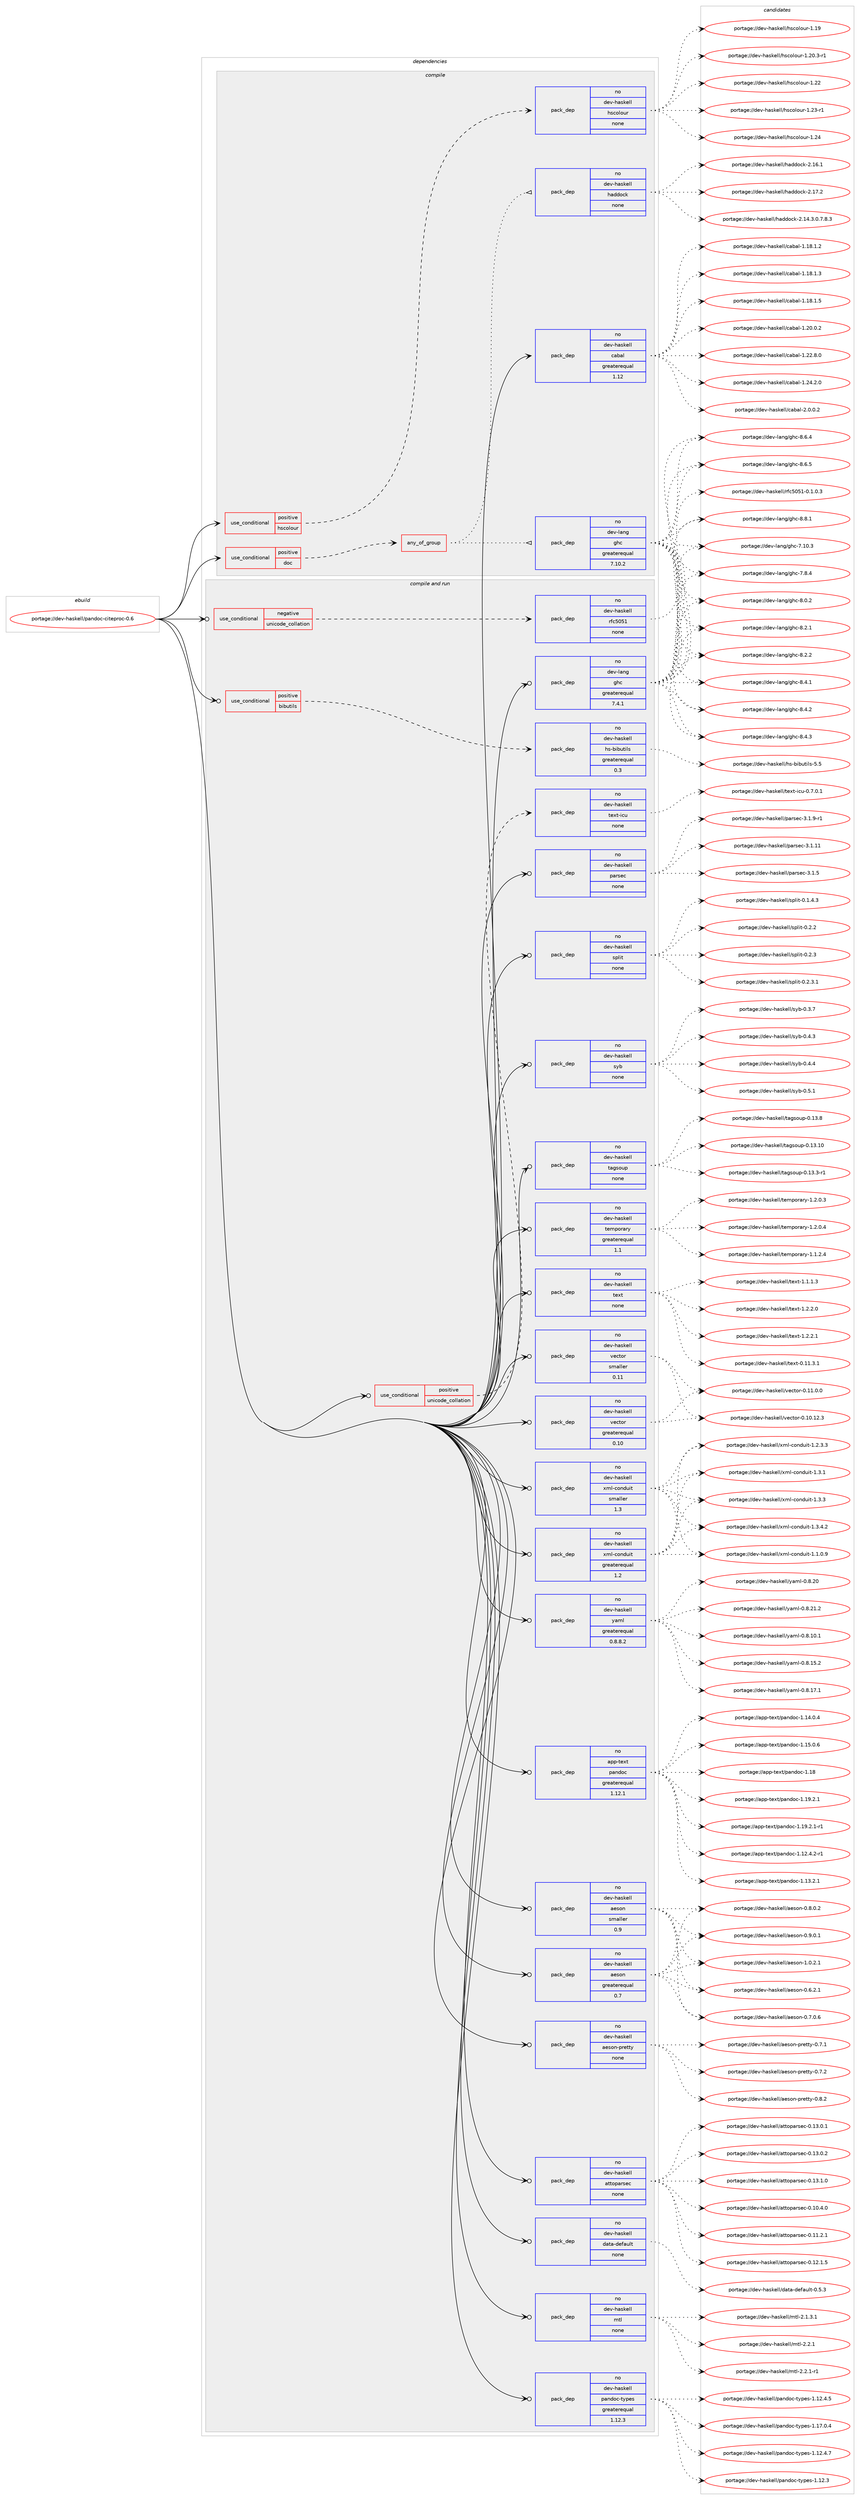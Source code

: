 digraph prolog {

# *************
# Graph options
# *************

newrank=true;
concentrate=true;
compound=true;
graph [rankdir=LR,fontname=Helvetica,fontsize=10,ranksep=1.5];#, ranksep=2.5, nodesep=0.2];
edge  [arrowhead=vee];
node  [fontname=Helvetica,fontsize=10];

# **********
# The ebuild
# **********

subgraph cluster_leftcol {
color=gray;
rank=same;
label=<<i>ebuild</i>>;
id [label="portage://dev-haskell/pandoc-citeproc-0.6", color=red, width=4, href="../dev-haskell/pandoc-citeproc-0.6.svg"];
}

# ****************
# The dependencies
# ****************

subgraph cluster_midcol {
color=gray;
label=<<i>dependencies</i>>;
subgraph cluster_compile {
fillcolor="#eeeeee";
style=filled;
label=<<i>compile</i>>;
subgraph cond16498 {
dependency76198 [label=<<TABLE BORDER="0" CELLBORDER="1" CELLSPACING="0" CELLPADDING="4"><TR><TD ROWSPAN="3" CELLPADDING="10">use_conditional</TD></TR><TR><TD>positive</TD></TR><TR><TD>doc</TD></TR></TABLE>>, shape=none, color=red];
subgraph any2129 {
dependency76199 [label=<<TABLE BORDER="0" CELLBORDER="1" CELLSPACING="0" CELLPADDING="4"><TR><TD CELLPADDING="10">any_of_group</TD></TR></TABLE>>, shape=none, color=red];subgraph pack57514 {
dependency76200 [label=<<TABLE BORDER="0" CELLBORDER="1" CELLSPACING="0" CELLPADDING="4" WIDTH="220"><TR><TD ROWSPAN="6" CELLPADDING="30">pack_dep</TD></TR><TR><TD WIDTH="110">no</TD></TR><TR><TD>dev-haskell</TD></TR><TR><TD>haddock</TD></TR><TR><TD>none</TD></TR><TR><TD></TD></TR></TABLE>>, shape=none, color=blue];
}
dependency76199:e -> dependency76200:w [weight=20,style="dotted",arrowhead="oinv"];
subgraph pack57515 {
dependency76201 [label=<<TABLE BORDER="0" CELLBORDER="1" CELLSPACING="0" CELLPADDING="4" WIDTH="220"><TR><TD ROWSPAN="6" CELLPADDING="30">pack_dep</TD></TR><TR><TD WIDTH="110">no</TD></TR><TR><TD>dev-lang</TD></TR><TR><TD>ghc</TD></TR><TR><TD>greaterequal</TD></TR><TR><TD>7.10.2</TD></TR></TABLE>>, shape=none, color=blue];
}
dependency76199:e -> dependency76201:w [weight=20,style="dotted",arrowhead="oinv"];
}
dependency76198:e -> dependency76199:w [weight=20,style="dashed",arrowhead="vee"];
}
id:e -> dependency76198:w [weight=20,style="solid",arrowhead="vee"];
subgraph cond16499 {
dependency76202 [label=<<TABLE BORDER="0" CELLBORDER="1" CELLSPACING="0" CELLPADDING="4"><TR><TD ROWSPAN="3" CELLPADDING="10">use_conditional</TD></TR><TR><TD>positive</TD></TR><TR><TD>hscolour</TD></TR></TABLE>>, shape=none, color=red];
subgraph pack57516 {
dependency76203 [label=<<TABLE BORDER="0" CELLBORDER="1" CELLSPACING="0" CELLPADDING="4" WIDTH="220"><TR><TD ROWSPAN="6" CELLPADDING="30">pack_dep</TD></TR><TR><TD WIDTH="110">no</TD></TR><TR><TD>dev-haskell</TD></TR><TR><TD>hscolour</TD></TR><TR><TD>none</TD></TR><TR><TD></TD></TR></TABLE>>, shape=none, color=blue];
}
dependency76202:e -> dependency76203:w [weight=20,style="dashed",arrowhead="vee"];
}
id:e -> dependency76202:w [weight=20,style="solid",arrowhead="vee"];
subgraph pack57517 {
dependency76204 [label=<<TABLE BORDER="0" CELLBORDER="1" CELLSPACING="0" CELLPADDING="4" WIDTH="220"><TR><TD ROWSPAN="6" CELLPADDING="30">pack_dep</TD></TR><TR><TD WIDTH="110">no</TD></TR><TR><TD>dev-haskell</TD></TR><TR><TD>cabal</TD></TR><TR><TD>greaterequal</TD></TR><TR><TD>1.12</TD></TR></TABLE>>, shape=none, color=blue];
}
id:e -> dependency76204:w [weight=20,style="solid",arrowhead="vee"];
}
subgraph cluster_compileandrun {
fillcolor="#eeeeee";
style=filled;
label=<<i>compile and run</i>>;
subgraph cond16500 {
dependency76205 [label=<<TABLE BORDER="0" CELLBORDER="1" CELLSPACING="0" CELLPADDING="4"><TR><TD ROWSPAN="3" CELLPADDING="10">use_conditional</TD></TR><TR><TD>negative</TD></TR><TR><TD>unicode_collation</TD></TR></TABLE>>, shape=none, color=red];
subgraph pack57518 {
dependency76206 [label=<<TABLE BORDER="0" CELLBORDER="1" CELLSPACING="0" CELLPADDING="4" WIDTH="220"><TR><TD ROWSPAN="6" CELLPADDING="30">pack_dep</TD></TR><TR><TD WIDTH="110">no</TD></TR><TR><TD>dev-haskell</TD></TR><TR><TD>rfc5051</TD></TR><TR><TD>none</TD></TR><TR><TD></TD></TR></TABLE>>, shape=none, color=blue];
}
dependency76205:e -> dependency76206:w [weight=20,style="dashed",arrowhead="vee"];
}
id:e -> dependency76205:w [weight=20,style="solid",arrowhead="odotvee"];
subgraph cond16501 {
dependency76207 [label=<<TABLE BORDER="0" CELLBORDER="1" CELLSPACING="0" CELLPADDING="4"><TR><TD ROWSPAN="3" CELLPADDING="10">use_conditional</TD></TR><TR><TD>positive</TD></TR><TR><TD>bibutils</TD></TR></TABLE>>, shape=none, color=red];
subgraph pack57519 {
dependency76208 [label=<<TABLE BORDER="0" CELLBORDER="1" CELLSPACING="0" CELLPADDING="4" WIDTH="220"><TR><TD ROWSPAN="6" CELLPADDING="30">pack_dep</TD></TR><TR><TD WIDTH="110">no</TD></TR><TR><TD>dev-haskell</TD></TR><TR><TD>hs-bibutils</TD></TR><TR><TD>greaterequal</TD></TR><TR><TD>0.3</TD></TR></TABLE>>, shape=none, color=blue];
}
dependency76207:e -> dependency76208:w [weight=20,style="dashed",arrowhead="vee"];
}
id:e -> dependency76207:w [weight=20,style="solid",arrowhead="odotvee"];
subgraph cond16502 {
dependency76209 [label=<<TABLE BORDER="0" CELLBORDER="1" CELLSPACING="0" CELLPADDING="4"><TR><TD ROWSPAN="3" CELLPADDING="10">use_conditional</TD></TR><TR><TD>positive</TD></TR><TR><TD>unicode_collation</TD></TR></TABLE>>, shape=none, color=red];
subgraph pack57520 {
dependency76210 [label=<<TABLE BORDER="0" CELLBORDER="1" CELLSPACING="0" CELLPADDING="4" WIDTH="220"><TR><TD ROWSPAN="6" CELLPADDING="30">pack_dep</TD></TR><TR><TD WIDTH="110">no</TD></TR><TR><TD>dev-haskell</TD></TR><TR><TD>text-icu</TD></TR><TR><TD>none</TD></TR><TR><TD></TD></TR></TABLE>>, shape=none, color=blue];
}
dependency76209:e -> dependency76210:w [weight=20,style="dashed",arrowhead="vee"];
}
id:e -> dependency76209:w [weight=20,style="solid",arrowhead="odotvee"];
subgraph pack57521 {
dependency76211 [label=<<TABLE BORDER="0" CELLBORDER="1" CELLSPACING="0" CELLPADDING="4" WIDTH="220"><TR><TD ROWSPAN="6" CELLPADDING="30">pack_dep</TD></TR><TR><TD WIDTH="110">no</TD></TR><TR><TD>app-text</TD></TR><TR><TD>pandoc</TD></TR><TR><TD>greaterequal</TD></TR><TR><TD>1.12.1</TD></TR></TABLE>>, shape=none, color=blue];
}
id:e -> dependency76211:w [weight=20,style="solid",arrowhead="odotvee"];
subgraph pack57522 {
dependency76212 [label=<<TABLE BORDER="0" CELLBORDER="1" CELLSPACING="0" CELLPADDING="4" WIDTH="220"><TR><TD ROWSPAN="6" CELLPADDING="30">pack_dep</TD></TR><TR><TD WIDTH="110">no</TD></TR><TR><TD>dev-haskell</TD></TR><TR><TD>aeson</TD></TR><TR><TD>greaterequal</TD></TR><TR><TD>0.7</TD></TR></TABLE>>, shape=none, color=blue];
}
id:e -> dependency76212:w [weight=20,style="solid",arrowhead="odotvee"];
subgraph pack57523 {
dependency76213 [label=<<TABLE BORDER="0" CELLBORDER="1" CELLSPACING="0" CELLPADDING="4" WIDTH="220"><TR><TD ROWSPAN="6" CELLPADDING="30">pack_dep</TD></TR><TR><TD WIDTH="110">no</TD></TR><TR><TD>dev-haskell</TD></TR><TR><TD>aeson</TD></TR><TR><TD>smaller</TD></TR><TR><TD>0.9</TD></TR></TABLE>>, shape=none, color=blue];
}
id:e -> dependency76213:w [weight=20,style="solid",arrowhead="odotvee"];
subgraph pack57524 {
dependency76214 [label=<<TABLE BORDER="0" CELLBORDER="1" CELLSPACING="0" CELLPADDING="4" WIDTH="220"><TR><TD ROWSPAN="6" CELLPADDING="30">pack_dep</TD></TR><TR><TD WIDTH="110">no</TD></TR><TR><TD>dev-haskell</TD></TR><TR><TD>aeson-pretty</TD></TR><TR><TD>none</TD></TR><TR><TD></TD></TR></TABLE>>, shape=none, color=blue];
}
id:e -> dependency76214:w [weight=20,style="solid",arrowhead="odotvee"];
subgraph pack57525 {
dependency76215 [label=<<TABLE BORDER="0" CELLBORDER="1" CELLSPACING="0" CELLPADDING="4" WIDTH="220"><TR><TD ROWSPAN="6" CELLPADDING="30">pack_dep</TD></TR><TR><TD WIDTH="110">no</TD></TR><TR><TD>dev-haskell</TD></TR><TR><TD>attoparsec</TD></TR><TR><TD>none</TD></TR><TR><TD></TD></TR></TABLE>>, shape=none, color=blue];
}
id:e -> dependency76215:w [weight=20,style="solid",arrowhead="odotvee"];
subgraph pack57526 {
dependency76216 [label=<<TABLE BORDER="0" CELLBORDER="1" CELLSPACING="0" CELLPADDING="4" WIDTH="220"><TR><TD ROWSPAN="6" CELLPADDING="30">pack_dep</TD></TR><TR><TD WIDTH="110">no</TD></TR><TR><TD>dev-haskell</TD></TR><TR><TD>data-default</TD></TR><TR><TD>none</TD></TR><TR><TD></TD></TR></TABLE>>, shape=none, color=blue];
}
id:e -> dependency76216:w [weight=20,style="solid",arrowhead="odotvee"];
subgraph pack57527 {
dependency76217 [label=<<TABLE BORDER="0" CELLBORDER="1" CELLSPACING="0" CELLPADDING="4" WIDTH="220"><TR><TD ROWSPAN="6" CELLPADDING="30">pack_dep</TD></TR><TR><TD WIDTH="110">no</TD></TR><TR><TD>dev-haskell</TD></TR><TR><TD>mtl</TD></TR><TR><TD>none</TD></TR><TR><TD></TD></TR></TABLE>>, shape=none, color=blue];
}
id:e -> dependency76217:w [weight=20,style="solid",arrowhead="odotvee"];
subgraph pack57528 {
dependency76218 [label=<<TABLE BORDER="0" CELLBORDER="1" CELLSPACING="0" CELLPADDING="4" WIDTH="220"><TR><TD ROWSPAN="6" CELLPADDING="30">pack_dep</TD></TR><TR><TD WIDTH="110">no</TD></TR><TR><TD>dev-haskell</TD></TR><TR><TD>pandoc-types</TD></TR><TR><TD>greaterequal</TD></TR><TR><TD>1.12.3</TD></TR></TABLE>>, shape=none, color=blue];
}
id:e -> dependency76218:w [weight=20,style="solid",arrowhead="odotvee"];
subgraph pack57529 {
dependency76219 [label=<<TABLE BORDER="0" CELLBORDER="1" CELLSPACING="0" CELLPADDING="4" WIDTH="220"><TR><TD ROWSPAN="6" CELLPADDING="30">pack_dep</TD></TR><TR><TD WIDTH="110">no</TD></TR><TR><TD>dev-haskell</TD></TR><TR><TD>parsec</TD></TR><TR><TD>none</TD></TR><TR><TD></TD></TR></TABLE>>, shape=none, color=blue];
}
id:e -> dependency76219:w [weight=20,style="solid",arrowhead="odotvee"];
subgraph pack57530 {
dependency76220 [label=<<TABLE BORDER="0" CELLBORDER="1" CELLSPACING="0" CELLPADDING="4" WIDTH="220"><TR><TD ROWSPAN="6" CELLPADDING="30">pack_dep</TD></TR><TR><TD WIDTH="110">no</TD></TR><TR><TD>dev-haskell</TD></TR><TR><TD>split</TD></TR><TR><TD>none</TD></TR><TR><TD></TD></TR></TABLE>>, shape=none, color=blue];
}
id:e -> dependency76220:w [weight=20,style="solid",arrowhead="odotvee"];
subgraph pack57531 {
dependency76221 [label=<<TABLE BORDER="0" CELLBORDER="1" CELLSPACING="0" CELLPADDING="4" WIDTH="220"><TR><TD ROWSPAN="6" CELLPADDING="30">pack_dep</TD></TR><TR><TD WIDTH="110">no</TD></TR><TR><TD>dev-haskell</TD></TR><TR><TD>syb</TD></TR><TR><TD>none</TD></TR><TR><TD></TD></TR></TABLE>>, shape=none, color=blue];
}
id:e -> dependency76221:w [weight=20,style="solid",arrowhead="odotvee"];
subgraph pack57532 {
dependency76222 [label=<<TABLE BORDER="0" CELLBORDER="1" CELLSPACING="0" CELLPADDING="4" WIDTH="220"><TR><TD ROWSPAN="6" CELLPADDING="30">pack_dep</TD></TR><TR><TD WIDTH="110">no</TD></TR><TR><TD>dev-haskell</TD></TR><TR><TD>tagsoup</TD></TR><TR><TD>none</TD></TR><TR><TD></TD></TR></TABLE>>, shape=none, color=blue];
}
id:e -> dependency76222:w [weight=20,style="solid",arrowhead="odotvee"];
subgraph pack57533 {
dependency76223 [label=<<TABLE BORDER="0" CELLBORDER="1" CELLSPACING="0" CELLPADDING="4" WIDTH="220"><TR><TD ROWSPAN="6" CELLPADDING="30">pack_dep</TD></TR><TR><TD WIDTH="110">no</TD></TR><TR><TD>dev-haskell</TD></TR><TR><TD>temporary</TD></TR><TR><TD>greaterequal</TD></TR><TR><TD>1.1</TD></TR></TABLE>>, shape=none, color=blue];
}
id:e -> dependency76223:w [weight=20,style="solid",arrowhead="odotvee"];
subgraph pack57534 {
dependency76224 [label=<<TABLE BORDER="0" CELLBORDER="1" CELLSPACING="0" CELLPADDING="4" WIDTH="220"><TR><TD ROWSPAN="6" CELLPADDING="30">pack_dep</TD></TR><TR><TD WIDTH="110">no</TD></TR><TR><TD>dev-haskell</TD></TR><TR><TD>text</TD></TR><TR><TD>none</TD></TR><TR><TD></TD></TR></TABLE>>, shape=none, color=blue];
}
id:e -> dependency76224:w [weight=20,style="solid",arrowhead="odotvee"];
subgraph pack57535 {
dependency76225 [label=<<TABLE BORDER="0" CELLBORDER="1" CELLSPACING="0" CELLPADDING="4" WIDTH="220"><TR><TD ROWSPAN="6" CELLPADDING="30">pack_dep</TD></TR><TR><TD WIDTH="110">no</TD></TR><TR><TD>dev-haskell</TD></TR><TR><TD>vector</TD></TR><TR><TD>greaterequal</TD></TR><TR><TD>0.10</TD></TR></TABLE>>, shape=none, color=blue];
}
id:e -> dependency76225:w [weight=20,style="solid",arrowhead="odotvee"];
subgraph pack57536 {
dependency76226 [label=<<TABLE BORDER="0" CELLBORDER="1" CELLSPACING="0" CELLPADDING="4" WIDTH="220"><TR><TD ROWSPAN="6" CELLPADDING="30">pack_dep</TD></TR><TR><TD WIDTH="110">no</TD></TR><TR><TD>dev-haskell</TD></TR><TR><TD>vector</TD></TR><TR><TD>smaller</TD></TR><TR><TD>0.11</TD></TR></TABLE>>, shape=none, color=blue];
}
id:e -> dependency76226:w [weight=20,style="solid",arrowhead="odotvee"];
subgraph pack57537 {
dependency76227 [label=<<TABLE BORDER="0" CELLBORDER="1" CELLSPACING="0" CELLPADDING="4" WIDTH="220"><TR><TD ROWSPAN="6" CELLPADDING="30">pack_dep</TD></TR><TR><TD WIDTH="110">no</TD></TR><TR><TD>dev-haskell</TD></TR><TR><TD>xml-conduit</TD></TR><TR><TD>greaterequal</TD></TR><TR><TD>1.2</TD></TR></TABLE>>, shape=none, color=blue];
}
id:e -> dependency76227:w [weight=20,style="solid",arrowhead="odotvee"];
subgraph pack57538 {
dependency76228 [label=<<TABLE BORDER="0" CELLBORDER="1" CELLSPACING="0" CELLPADDING="4" WIDTH="220"><TR><TD ROWSPAN="6" CELLPADDING="30">pack_dep</TD></TR><TR><TD WIDTH="110">no</TD></TR><TR><TD>dev-haskell</TD></TR><TR><TD>xml-conduit</TD></TR><TR><TD>smaller</TD></TR><TR><TD>1.3</TD></TR></TABLE>>, shape=none, color=blue];
}
id:e -> dependency76228:w [weight=20,style="solid",arrowhead="odotvee"];
subgraph pack57539 {
dependency76229 [label=<<TABLE BORDER="0" CELLBORDER="1" CELLSPACING="0" CELLPADDING="4" WIDTH="220"><TR><TD ROWSPAN="6" CELLPADDING="30">pack_dep</TD></TR><TR><TD WIDTH="110">no</TD></TR><TR><TD>dev-haskell</TD></TR><TR><TD>yaml</TD></TR><TR><TD>greaterequal</TD></TR><TR><TD>0.8.8.2</TD></TR></TABLE>>, shape=none, color=blue];
}
id:e -> dependency76229:w [weight=20,style="solid",arrowhead="odotvee"];
subgraph pack57540 {
dependency76230 [label=<<TABLE BORDER="0" CELLBORDER="1" CELLSPACING="0" CELLPADDING="4" WIDTH="220"><TR><TD ROWSPAN="6" CELLPADDING="30">pack_dep</TD></TR><TR><TD WIDTH="110">no</TD></TR><TR><TD>dev-lang</TD></TR><TR><TD>ghc</TD></TR><TR><TD>greaterequal</TD></TR><TR><TD>7.4.1</TD></TR></TABLE>>, shape=none, color=blue];
}
id:e -> dependency76230:w [weight=20,style="solid",arrowhead="odotvee"];
}
subgraph cluster_run {
fillcolor="#eeeeee";
style=filled;
label=<<i>run</i>>;
}
}

# **************
# The candidates
# **************

subgraph cluster_choices {
rank=same;
color=gray;
label=<<i>candidates</i>>;

subgraph choice57514 {
color=black;
nodesep=1;
choiceportage1001011184510497115107101108108471049710010011199107455046495246514648465546564651 [label="portage://dev-haskell/haddock-2.14.3.0.7.8.3", color=red, width=4,href="../dev-haskell/haddock-2.14.3.0.7.8.3.svg"];
choiceportage100101118451049711510710110810847104971001001119910745504649544649 [label="portage://dev-haskell/haddock-2.16.1", color=red, width=4,href="../dev-haskell/haddock-2.16.1.svg"];
choiceportage100101118451049711510710110810847104971001001119910745504649554650 [label="portage://dev-haskell/haddock-2.17.2", color=red, width=4,href="../dev-haskell/haddock-2.17.2.svg"];
dependency76200:e -> choiceportage1001011184510497115107101108108471049710010011199107455046495246514648465546564651:w [style=dotted,weight="100"];
dependency76200:e -> choiceportage100101118451049711510710110810847104971001001119910745504649544649:w [style=dotted,weight="100"];
dependency76200:e -> choiceportage100101118451049711510710110810847104971001001119910745504649554650:w [style=dotted,weight="100"];
}
subgraph choice57515 {
color=black;
nodesep=1;
choiceportage1001011184510897110103471031049945554649484651 [label="portage://dev-lang/ghc-7.10.3", color=red, width=4,href="../dev-lang/ghc-7.10.3.svg"];
choiceportage10010111845108971101034710310499455546564652 [label="portage://dev-lang/ghc-7.8.4", color=red, width=4,href="../dev-lang/ghc-7.8.4.svg"];
choiceportage10010111845108971101034710310499455646484650 [label="portage://dev-lang/ghc-8.0.2", color=red, width=4,href="../dev-lang/ghc-8.0.2.svg"];
choiceportage10010111845108971101034710310499455646504649 [label="portage://dev-lang/ghc-8.2.1", color=red, width=4,href="../dev-lang/ghc-8.2.1.svg"];
choiceportage10010111845108971101034710310499455646504650 [label="portage://dev-lang/ghc-8.2.2", color=red, width=4,href="../dev-lang/ghc-8.2.2.svg"];
choiceportage10010111845108971101034710310499455646524649 [label="portage://dev-lang/ghc-8.4.1", color=red, width=4,href="../dev-lang/ghc-8.4.1.svg"];
choiceportage10010111845108971101034710310499455646524650 [label="portage://dev-lang/ghc-8.4.2", color=red, width=4,href="../dev-lang/ghc-8.4.2.svg"];
choiceportage10010111845108971101034710310499455646524651 [label="portage://dev-lang/ghc-8.4.3", color=red, width=4,href="../dev-lang/ghc-8.4.3.svg"];
choiceportage10010111845108971101034710310499455646544652 [label="portage://dev-lang/ghc-8.6.4", color=red, width=4,href="../dev-lang/ghc-8.6.4.svg"];
choiceportage10010111845108971101034710310499455646544653 [label="portage://dev-lang/ghc-8.6.5", color=red, width=4,href="../dev-lang/ghc-8.6.5.svg"];
choiceportage10010111845108971101034710310499455646564649 [label="portage://dev-lang/ghc-8.8.1", color=red, width=4,href="../dev-lang/ghc-8.8.1.svg"];
dependency76201:e -> choiceportage1001011184510897110103471031049945554649484651:w [style=dotted,weight="100"];
dependency76201:e -> choiceportage10010111845108971101034710310499455546564652:w [style=dotted,weight="100"];
dependency76201:e -> choiceportage10010111845108971101034710310499455646484650:w [style=dotted,weight="100"];
dependency76201:e -> choiceportage10010111845108971101034710310499455646504649:w [style=dotted,weight="100"];
dependency76201:e -> choiceportage10010111845108971101034710310499455646504650:w [style=dotted,weight="100"];
dependency76201:e -> choiceportage10010111845108971101034710310499455646524649:w [style=dotted,weight="100"];
dependency76201:e -> choiceportage10010111845108971101034710310499455646524650:w [style=dotted,weight="100"];
dependency76201:e -> choiceportage10010111845108971101034710310499455646524651:w [style=dotted,weight="100"];
dependency76201:e -> choiceportage10010111845108971101034710310499455646544652:w [style=dotted,weight="100"];
dependency76201:e -> choiceportage10010111845108971101034710310499455646544653:w [style=dotted,weight="100"];
dependency76201:e -> choiceportage10010111845108971101034710310499455646564649:w [style=dotted,weight="100"];
}
subgraph choice57516 {
color=black;
nodesep=1;
choiceportage100101118451049711510710110810847104115991111081111171144549464957 [label="portage://dev-haskell/hscolour-1.19", color=red, width=4,href="../dev-haskell/hscolour-1.19.svg"];
choiceportage10010111845104971151071011081084710411599111108111117114454946504846514511449 [label="portage://dev-haskell/hscolour-1.20.3-r1", color=red, width=4,href="../dev-haskell/hscolour-1.20.3-r1.svg"];
choiceportage100101118451049711510710110810847104115991111081111171144549465050 [label="portage://dev-haskell/hscolour-1.22", color=red, width=4,href="../dev-haskell/hscolour-1.22.svg"];
choiceportage1001011184510497115107101108108471041159911110811111711445494650514511449 [label="portage://dev-haskell/hscolour-1.23-r1", color=red, width=4,href="../dev-haskell/hscolour-1.23-r1.svg"];
choiceportage100101118451049711510710110810847104115991111081111171144549465052 [label="portage://dev-haskell/hscolour-1.24", color=red, width=4,href="../dev-haskell/hscolour-1.24.svg"];
dependency76203:e -> choiceportage100101118451049711510710110810847104115991111081111171144549464957:w [style=dotted,weight="100"];
dependency76203:e -> choiceportage10010111845104971151071011081084710411599111108111117114454946504846514511449:w [style=dotted,weight="100"];
dependency76203:e -> choiceportage100101118451049711510710110810847104115991111081111171144549465050:w [style=dotted,weight="100"];
dependency76203:e -> choiceportage1001011184510497115107101108108471041159911110811111711445494650514511449:w [style=dotted,weight="100"];
dependency76203:e -> choiceportage100101118451049711510710110810847104115991111081111171144549465052:w [style=dotted,weight="100"];
}
subgraph choice57517 {
color=black;
nodesep=1;
choiceportage10010111845104971151071011081084799979897108454946495646494650 [label="portage://dev-haskell/cabal-1.18.1.2", color=red, width=4,href="../dev-haskell/cabal-1.18.1.2.svg"];
choiceportage10010111845104971151071011081084799979897108454946495646494651 [label="portage://dev-haskell/cabal-1.18.1.3", color=red, width=4,href="../dev-haskell/cabal-1.18.1.3.svg"];
choiceportage10010111845104971151071011081084799979897108454946495646494653 [label="portage://dev-haskell/cabal-1.18.1.5", color=red, width=4,href="../dev-haskell/cabal-1.18.1.5.svg"];
choiceportage10010111845104971151071011081084799979897108454946504846484650 [label="portage://dev-haskell/cabal-1.20.0.2", color=red, width=4,href="../dev-haskell/cabal-1.20.0.2.svg"];
choiceportage10010111845104971151071011081084799979897108454946505046564648 [label="portage://dev-haskell/cabal-1.22.8.0", color=red, width=4,href="../dev-haskell/cabal-1.22.8.0.svg"];
choiceportage10010111845104971151071011081084799979897108454946505246504648 [label="portage://dev-haskell/cabal-1.24.2.0", color=red, width=4,href="../dev-haskell/cabal-1.24.2.0.svg"];
choiceportage100101118451049711510710110810847999798971084550464846484650 [label="portage://dev-haskell/cabal-2.0.0.2", color=red, width=4,href="../dev-haskell/cabal-2.0.0.2.svg"];
dependency76204:e -> choiceportage10010111845104971151071011081084799979897108454946495646494650:w [style=dotted,weight="100"];
dependency76204:e -> choiceportage10010111845104971151071011081084799979897108454946495646494651:w [style=dotted,weight="100"];
dependency76204:e -> choiceportage10010111845104971151071011081084799979897108454946495646494653:w [style=dotted,weight="100"];
dependency76204:e -> choiceportage10010111845104971151071011081084799979897108454946504846484650:w [style=dotted,weight="100"];
dependency76204:e -> choiceportage10010111845104971151071011081084799979897108454946505046564648:w [style=dotted,weight="100"];
dependency76204:e -> choiceportage10010111845104971151071011081084799979897108454946505246504648:w [style=dotted,weight="100"];
dependency76204:e -> choiceportage100101118451049711510710110810847999798971084550464846484650:w [style=dotted,weight="100"];
}
subgraph choice57518 {
color=black;
nodesep=1;
choiceportage10010111845104971151071011081084711410299534853494548464946484651 [label="portage://dev-haskell/rfc5051-0.1.0.3", color=red, width=4,href="../dev-haskell/rfc5051-0.1.0.3.svg"];
dependency76206:e -> choiceportage10010111845104971151071011081084711410299534853494548464946484651:w [style=dotted,weight="100"];
}
subgraph choice57519 {
color=black;
nodesep=1;
choiceportage10010111845104971151071011081084710411545981059811711610510811545534653 [label="portage://dev-haskell/hs-bibutils-5.5", color=red, width=4,href="../dev-haskell/hs-bibutils-5.5.svg"];
dependency76208:e -> choiceportage10010111845104971151071011081084710411545981059811711610510811545534653:w [style=dotted,weight="100"];
}
subgraph choice57520 {
color=black;
nodesep=1;
choiceportage10010111845104971151071011081084711610112011645105991174548465546484649 [label="portage://dev-haskell/text-icu-0.7.0.1", color=red, width=4,href="../dev-haskell/text-icu-0.7.0.1.svg"];
dependency76210:e -> choiceportage10010111845104971151071011081084711610112011645105991174548465546484649:w [style=dotted,weight="100"];
}
subgraph choice57521 {
color=black;
nodesep=1;
choiceportage97112112451161011201164711297110100111994549464950465246504511449 [label="portage://app-text/pandoc-1.12.4.2-r1", color=red, width=4,href="../app-text/pandoc-1.12.4.2-r1.svg"];
choiceportage9711211245116101120116471129711010011199454946495146504649 [label="portage://app-text/pandoc-1.13.2.1", color=red, width=4,href="../app-text/pandoc-1.13.2.1.svg"];
choiceportage9711211245116101120116471129711010011199454946495246484652 [label="portage://app-text/pandoc-1.14.0.4", color=red, width=4,href="../app-text/pandoc-1.14.0.4.svg"];
choiceportage9711211245116101120116471129711010011199454946495346484654 [label="portage://app-text/pandoc-1.15.0.6", color=red, width=4,href="../app-text/pandoc-1.15.0.6.svg"];
choiceportage97112112451161011201164711297110100111994549464956 [label="portage://app-text/pandoc-1.18", color=red, width=4,href="../app-text/pandoc-1.18.svg"];
choiceportage9711211245116101120116471129711010011199454946495746504649 [label="portage://app-text/pandoc-1.19.2.1", color=red, width=4,href="../app-text/pandoc-1.19.2.1.svg"];
choiceportage97112112451161011201164711297110100111994549464957465046494511449 [label="portage://app-text/pandoc-1.19.2.1-r1", color=red, width=4,href="../app-text/pandoc-1.19.2.1-r1.svg"];
dependency76211:e -> choiceportage97112112451161011201164711297110100111994549464950465246504511449:w [style=dotted,weight="100"];
dependency76211:e -> choiceportage9711211245116101120116471129711010011199454946495146504649:w [style=dotted,weight="100"];
dependency76211:e -> choiceportage9711211245116101120116471129711010011199454946495246484652:w [style=dotted,weight="100"];
dependency76211:e -> choiceportage9711211245116101120116471129711010011199454946495346484654:w [style=dotted,weight="100"];
dependency76211:e -> choiceportage97112112451161011201164711297110100111994549464956:w [style=dotted,weight="100"];
dependency76211:e -> choiceportage9711211245116101120116471129711010011199454946495746504649:w [style=dotted,weight="100"];
dependency76211:e -> choiceportage97112112451161011201164711297110100111994549464957465046494511449:w [style=dotted,weight="100"];
}
subgraph choice57522 {
color=black;
nodesep=1;
choiceportage100101118451049711510710110810847971011151111104548465446504649 [label="portage://dev-haskell/aeson-0.6.2.1", color=red, width=4,href="../dev-haskell/aeson-0.6.2.1.svg"];
choiceportage100101118451049711510710110810847971011151111104548465546484654 [label="portage://dev-haskell/aeson-0.7.0.6", color=red, width=4,href="../dev-haskell/aeson-0.7.0.6.svg"];
choiceportage100101118451049711510710110810847971011151111104548465646484650 [label="portage://dev-haskell/aeson-0.8.0.2", color=red, width=4,href="../dev-haskell/aeson-0.8.0.2.svg"];
choiceportage100101118451049711510710110810847971011151111104548465746484649 [label="portage://dev-haskell/aeson-0.9.0.1", color=red, width=4,href="../dev-haskell/aeson-0.9.0.1.svg"];
choiceportage100101118451049711510710110810847971011151111104549464846504649 [label="portage://dev-haskell/aeson-1.0.2.1", color=red, width=4,href="../dev-haskell/aeson-1.0.2.1.svg"];
dependency76212:e -> choiceportage100101118451049711510710110810847971011151111104548465446504649:w [style=dotted,weight="100"];
dependency76212:e -> choiceportage100101118451049711510710110810847971011151111104548465546484654:w [style=dotted,weight="100"];
dependency76212:e -> choiceportage100101118451049711510710110810847971011151111104548465646484650:w [style=dotted,weight="100"];
dependency76212:e -> choiceportage100101118451049711510710110810847971011151111104548465746484649:w [style=dotted,weight="100"];
dependency76212:e -> choiceportage100101118451049711510710110810847971011151111104549464846504649:w [style=dotted,weight="100"];
}
subgraph choice57523 {
color=black;
nodesep=1;
choiceportage100101118451049711510710110810847971011151111104548465446504649 [label="portage://dev-haskell/aeson-0.6.2.1", color=red, width=4,href="../dev-haskell/aeson-0.6.2.1.svg"];
choiceportage100101118451049711510710110810847971011151111104548465546484654 [label="portage://dev-haskell/aeson-0.7.0.6", color=red, width=4,href="../dev-haskell/aeson-0.7.0.6.svg"];
choiceportage100101118451049711510710110810847971011151111104548465646484650 [label="portage://dev-haskell/aeson-0.8.0.2", color=red, width=4,href="../dev-haskell/aeson-0.8.0.2.svg"];
choiceportage100101118451049711510710110810847971011151111104548465746484649 [label="portage://dev-haskell/aeson-0.9.0.1", color=red, width=4,href="../dev-haskell/aeson-0.9.0.1.svg"];
choiceportage100101118451049711510710110810847971011151111104549464846504649 [label="portage://dev-haskell/aeson-1.0.2.1", color=red, width=4,href="../dev-haskell/aeson-1.0.2.1.svg"];
dependency76213:e -> choiceportage100101118451049711510710110810847971011151111104548465446504649:w [style=dotted,weight="100"];
dependency76213:e -> choiceportage100101118451049711510710110810847971011151111104548465546484654:w [style=dotted,weight="100"];
dependency76213:e -> choiceportage100101118451049711510710110810847971011151111104548465646484650:w [style=dotted,weight="100"];
dependency76213:e -> choiceportage100101118451049711510710110810847971011151111104548465746484649:w [style=dotted,weight="100"];
dependency76213:e -> choiceportage100101118451049711510710110810847971011151111104549464846504649:w [style=dotted,weight="100"];
}
subgraph choice57524 {
color=black;
nodesep=1;
choiceportage1001011184510497115107101108108479710111511111045112114101116116121454846554649 [label="portage://dev-haskell/aeson-pretty-0.7.1", color=red, width=4,href="../dev-haskell/aeson-pretty-0.7.1.svg"];
choiceportage1001011184510497115107101108108479710111511111045112114101116116121454846554650 [label="portage://dev-haskell/aeson-pretty-0.7.2", color=red, width=4,href="../dev-haskell/aeson-pretty-0.7.2.svg"];
choiceportage1001011184510497115107101108108479710111511111045112114101116116121454846564650 [label="portage://dev-haskell/aeson-pretty-0.8.2", color=red, width=4,href="../dev-haskell/aeson-pretty-0.8.2.svg"];
dependency76214:e -> choiceportage1001011184510497115107101108108479710111511111045112114101116116121454846554649:w [style=dotted,weight="100"];
dependency76214:e -> choiceportage1001011184510497115107101108108479710111511111045112114101116116121454846554650:w [style=dotted,weight="100"];
dependency76214:e -> choiceportage1001011184510497115107101108108479710111511111045112114101116116121454846564650:w [style=dotted,weight="100"];
}
subgraph choice57525 {
color=black;
nodesep=1;
choiceportage100101118451049711510710110810847971161161111129711411510199454846494846524648 [label="portage://dev-haskell/attoparsec-0.10.4.0", color=red, width=4,href="../dev-haskell/attoparsec-0.10.4.0.svg"];
choiceportage100101118451049711510710110810847971161161111129711411510199454846494946504649 [label="portage://dev-haskell/attoparsec-0.11.2.1", color=red, width=4,href="../dev-haskell/attoparsec-0.11.2.1.svg"];
choiceportage100101118451049711510710110810847971161161111129711411510199454846495046494653 [label="portage://dev-haskell/attoparsec-0.12.1.5", color=red, width=4,href="../dev-haskell/attoparsec-0.12.1.5.svg"];
choiceportage100101118451049711510710110810847971161161111129711411510199454846495146484649 [label="portage://dev-haskell/attoparsec-0.13.0.1", color=red, width=4,href="../dev-haskell/attoparsec-0.13.0.1.svg"];
choiceportage100101118451049711510710110810847971161161111129711411510199454846495146484650 [label="portage://dev-haskell/attoparsec-0.13.0.2", color=red, width=4,href="../dev-haskell/attoparsec-0.13.0.2.svg"];
choiceportage100101118451049711510710110810847971161161111129711411510199454846495146494648 [label="portage://dev-haskell/attoparsec-0.13.1.0", color=red, width=4,href="../dev-haskell/attoparsec-0.13.1.0.svg"];
dependency76215:e -> choiceportage100101118451049711510710110810847971161161111129711411510199454846494846524648:w [style=dotted,weight="100"];
dependency76215:e -> choiceportage100101118451049711510710110810847971161161111129711411510199454846494946504649:w [style=dotted,weight="100"];
dependency76215:e -> choiceportage100101118451049711510710110810847971161161111129711411510199454846495046494653:w [style=dotted,weight="100"];
dependency76215:e -> choiceportage100101118451049711510710110810847971161161111129711411510199454846495146484649:w [style=dotted,weight="100"];
dependency76215:e -> choiceportage100101118451049711510710110810847971161161111129711411510199454846495146484650:w [style=dotted,weight="100"];
dependency76215:e -> choiceportage100101118451049711510710110810847971161161111129711411510199454846495146494648:w [style=dotted,weight="100"];
}
subgraph choice57526 {
color=black;
nodesep=1;
choiceportage10010111845104971151071011081084710097116974510010110297117108116454846534651 [label="portage://dev-haskell/data-default-0.5.3", color=red, width=4,href="../dev-haskell/data-default-0.5.3.svg"];
dependency76216:e -> choiceportage10010111845104971151071011081084710097116974510010110297117108116454846534651:w [style=dotted,weight="100"];
}
subgraph choice57527 {
color=black;
nodesep=1;
choiceportage1001011184510497115107101108108471091161084550464946514649 [label="portage://dev-haskell/mtl-2.1.3.1", color=red, width=4,href="../dev-haskell/mtl-2.1.3.1.svg"];
choiceportage100101118451049711510710110810847109116108455046504649 [label="portage://dev-haskell/mtl-2.2.1", color=red, width=4,href="../dev-haskell/mtl-2.2.1.svg"];
choiceportage1001011184510497115107101108108471091161084550465046494511449 [label="portage://dev-haskell/mtl-2.2.1-r1", color=red, width=4,href="../dev-haskell/mtl-2.2.1-r1.svg"];
dependency76217:e -> choiceportage1001011184510497115107101108108471091161084550464946514649:w [style=dotted,weight="100"];
dependency76217:e -> choiceportage100101118451049711510710110810847109116108455046504649:w [style=dotted,weight="100"];
dependency76217:e -> choiceportage1001011184510497115107101108108471091161084550465046494511449:w [style=dotted,weight="100"];
}
subgraph choice57528 {
color=black;
nodesep=1;
choiceportage10010111845104971151071011081084711297110100111994511612111210111545494649504651 [label="portage://dev-haskell/pandoc-types-1.12.3", color=red, width=4,href="../dev-haskell/pandoc-types-1.12.3.svg"];
choiceportage100101118451049711510710110810847112971101001119945116121112101115454946495046524653 [label="portage://dev-haskell/pandoc-types-1.12.4.5", color=red, width=4,href="../dev-haskell/pandoc-types-1.12.4.5.svg"];
choiceportage100101118451049711510710110810847112971101001119945116121112101115454946495046524655 [label="portage://dev-haskell/pandoc-types-1.12.4.7", color=red, width=4,href="../dev-haskell/pandoc-types-1.12.4.7.svg"];
choiceportage100101118451049711510710110810847112971101001119945116121112101115454946495546484652 [label="portage://dev-haskell/pandoc-types-1.17.0.4", color=red, width=4,href="../dev-haskell/pandoc-types-1.17.0.4.svg"];
dependency76218:e -> choiceportage10010111845104971151071011081084711297110100111994511612111210111545494649504651:w [style=dotted,weight="100"];
dependency76218:e -> choiceportage100101118451049711510710110810847112971101001119945116121112101115454946495046524653:w [style=dotted,weight="100"];
dependency76218:e -> choiceportage100101118451049711510710110810847112971101001119945116121112101115454946495046524655:w [style=dotted,weight="100"];
dependency76218:e -> choiceportage100101118451049711510710110810847112971101001119945116121112101115454946495546484652:w [style=dotted,weight="100"];
}
subgraph choice57529 {
color=black;
nodesep=1;
choiceportage100101118451049711510710110810847112971141151019945514649464949 [label="portage://dev-haskell/parsec-3.1.11", color=red, width=4,href="../dev-haskell/parsec-3.1.11.svg"];
choiceportage1001011184510497115107101108108471129711411510199455146494653 [label="portage://dev-haskell/parsec-3.1.5", color=red, width=4,href="../dev-haskell/parsec-3.1.5.svg"];
choiceportage10010111845104971151071011081084711297114115101994551464946574511449 [label="portage://dev-haskell/parsec-3.1.9-r1", color=red, width=4,href="../dev-haskell/parsec-3.1.9-r1.svg"];
dependency76219:e -> choiceportage100101118451049711510710110810847112971141151019945514649464949:w [style=dotted,weight="100"];
dependency76219:e -> choiceportage1001011184510497115107101108108471129711411510199455146494653:w [style=dotted,weight="100"];
dependency76219:e -> choiceportage10010111845104971151071011081084711297114115101994551464946574511449:w [style=dotted,weight="100"];
}
subgraph choice57530 {
color=black;
nodesep=1;
choiceportage1001011184510497115107101108108471151121081051164548464946524651 [label="portage://dev-haskell/split-0.1.4.3", color=red, width=4,href="../dev-haskell/split-0.1.4.3.svg"];
choiceportage100101118451049711510710110810847115112108105116454846504650 [label="portage://dev-haskell/split-0.2.2", color=red, width=4,href="../dev-haskell/split-0.2.2.svg"];
choiceportage100101118451049711510710110810847115112108105116454846504651 [label="portage://dev-haskell/split-0.2.3", color=red, width=4,href="../dev-haskell/split-0.2.3.svg"];
choiceportage1001011184510497115107101108108471151121081051164548465046514649 [label="portage://dev-haskell/split-0.2.3.1", color=red, width=4,href="../dev-haskell/split-0.2.3.1.svg"];
dependency76220:e -> choiceportage1001011184510497115107101108108471151121081051164548464946524651:w [style=dotted,weight="100"];
dependency76220:e -> choiceportage100101118451049711510710110810847115112108105116454846504650:w [style=dotted,weight="100"];
dependency76220:e -> choiceportage100101118451049711510710110810847115112108105116454846504651:w [style=dotted,weight="100"];
dependency76220:e -> choiceportage1001011184510497115107101108108471151121081051164548465046514649:w [style=dotted,weight="100"];
}
subgraph choice57531 {
color=black;
nodesep=1;
choiceportage10010111845104971151071011081084711512198454846514655 [label="portage://dev-haskell/syb-0.3.7", color=red, width=4,href="../dev-haskell/syb-0.3.7.svg"];
choiceportage10010111845104971151071011081084711512198454846524651 [label="portage://dev-haskell/syb-0.4.3", color=red, width=4,href="../dev-haskell/syb-0.4.3.svg"];
choiceportage10010111845104971151071011081084711512198454846524652 [label="portage://dev-haskell/syb-0.4.4", color=red, width=4,href="../dev-haskell/syb-0.4.4.svg"];
choiceportage10010111845104971151071011081084711512198454846534649 [label="portage://dev-haskell/syb-0.5.1", color=red, width=4,href="../dev-haskell/syb-0.5.1.svg"];
dependency76221:e -> choiceportage10010111845104971151071011081084711512198454846514655:w [style=dotted,weight="100"];
dependency76221:e -> choiceportage10010111845104971151071011081084711512198454846524651:w [style=dotted,weight="100"];
dependency76221:e -> choiceportage10010111845104971151071011081084711512198454846524652:w [style=dotted,weight="100"];
dependency76221:e -> choiceportage10010111845104971151071011081084711512198454846534649:w [style=dotted,weight="100"];
}
subgraph choice57532 {
color=black;
nodesep=1;
choiceportage100101118451049711510710110810847116971031151111171124548464951464948 [label="portage://dev-haskell/tagsoup-0.13.10", color=red, width=4,href="../dev-haskell/tagsoup-0.13.10.svg"];
choiceportage10010111845104971151071011081084711697103115111117112454846495146514511449 [label="portage://dev-haskell/tagsoup-0.13.3-r1", color=red, width=4,href="../dev-haskell/tagsoup-0.13.3-r1.svg"];
choiceportage1001011184510497115107101108108471169710311511111711245484649514656 [label="portage://dev-haskell/tagsoup-0.13.8", color=red, width=4,href="../dev-haskell/tagsoup-0.13.8.svg"];
dependency76222:e -> choiceportage100101118451049711510710110810847116971031151111171124548464951464948:w [style=dotted,weight="100"];
dependency76222:e -> choiceportage10010111845104971151071011081084711697103115111117112454846495146514511449:w [style=dotted,weight="100"];
dependency76222:e -> choiceportage1001011184510497115107101108108471169710311511111711245484649514656:w [style=dotted,weight="100"];
}
subgraph choice57533 {
color=black;
nodesep=1;
choiceportage100101118451049711510710110810847116101109112111114971141214549464946504652 [label="portage://dev-haskell/temporary-1.1.2.4", color=red, width=4,href="../dev-haskell/temporary-1.1.2.4.svg"];
choiceportage100101118451049711510710110810847116101109112111114971141214549465046484651 [label="portage://dev-haskell/temporary-1.2.0.3", color=red, width=4,href="../dev-haskell/temporary-1.2.0.3.svg"];
choiceportage100101118451049711510710110810847116101109112111114971141214549465046484652 [label="portage://dev-haskell/temporary-1.2.0.4", color=red, width=4,href="../dev-haskell/temporary-1.2.0.4.svg"];
dependency76223:e -> choiceportage100101118451049711510710110810847116101109112111114971141214549464946504652:w [style=dotted,weight="100"];
dependency76223:e -> choiceportage100101118451049711510710110810847116101109112111114971141214549465046484651:w [style=dotted,weight="100"];
dependency76223:e -> choiceportage100101118451049711510710110810847116101109112111114971141214549465046484652:w [style=dotted,weight="100"];
}
subgraph choice57534 {
color=black;
nodesep=1;
choiceportage100101118451049711510710110810847116101120116454846494946514649 [label="portage://dev-haskell/text-0.11.3.1", color=red, width=4,href="../dev-haskell/text-0.11.3.1.svg"];
choiceportage1001011184510497115107101108108471161011201164549464946494651 [label="portage://dev-haskell/text-1.1.1.3", color=red, width=4,href="../dev-haskell/text-1.1.1.3.svg"];
choiceportage1001011184510497115107101108108471161011201164549465046504648 [label="portage://dev-haskell/text-1.2.2.0", color=red, width=4,href="../dev-haskell/text-1.2.2.0.svg"];
choiceportage1001011184510497115107101108108471161011201164549465046504649 [label="portage://dev-haskell/text-1.2.2.1", color=red, width=4,href="../dev-haskell/text-1.2.2.1.svg"];
dependency76224:e -> choiceportage100101118451049711510710110810847116101120116454846494946514649:w [style=dotted,weight="100"];
dependency76224:e -> choiceportage1001011184510497115107101108108471161011201164549464946494651:w [style=dotted,weight="100"];
dependency76224:e -> choiceportage1001011184510497115107101108108471161011201164549465046504648:w [style=dotted,weight="100"];
dependency76224:e -> choiceportage1001011184510497115107101108108471161011201164549465046504649:w [style=dotted,weight="100"];
}
subgraph choice57535 {
color=black;
nodesep=1;
choiceportage1001011184510497115107101108108471181019911611111445484649484649504651 [label="portage://dev-haskell/vector-0.10.12.3", color=red, width=4,href="../dev-haskell/vector-0.10.12.3.svg"];
choiceportage10010111845104971151071011081084711810199116111114454846494946484648 [label="portage://dev-haskell/vector-0.11.0.0", color=red, width=4,href="../dev-haskell/vector-0.11.0.0.svg"];
dependency76225:e -> choiceportage1001011184510497115107101108108471181019911611111445484649484649504651:w [style=dotted,weight="100"];
dependency76225:e -> choiceportage10010111845104971151071011081084711810199116111114454846494946484648:w [style=dotted,weight="100"];
}
subgraph choice57536 {
color=black;
nodesep=1;
choiceportage1001011184510497115107101108108471181019911611111445484649484649504651 [label="portage://dev-haskell/vector-0.10.12.3", color=red, width=4,href="../dev-haskell/vector-0.10.12.3.svg"];
choiceportage10010111845104971151071011081084711810199116111114454846494946484648 [label="portage://dev-haskell/vector-0.11.0.0", color=red, width=4,href="../dev-haskell/vector-0.11.0.0.svg"];
dependency76226:e -> choiceportage1001011184510497115107101108108471181019911611111445484649484649504651:w [style=dotted,weight="100"];
dependency76226:e -> choiceportage10010111845104971151071011081084711810199116111114454846494946484648:w [style=dotted,weight="100"];
}
subgraph choice57537 {
color=black;
nodesep=1;
choiceportage10010111845104971151071011081084712010910845991111101001171051164549464946484657 [label="portage://dev-haskell/xml-conduit-1.1.0.9", color=red, width=4,href="../dev-haskell/xml-conduit-1.1.0.9.svg"];
choiceportage10010111845104971151071011081084712010910845991111101001171051164549465046514651 [label="portage://dev-haskell/xml-conduit-1.2.3.3", color=red, width=4,href="../dev-haskell/xml-conduit-1.2.3.3.svg"];
choiceportage1001011184510497115107101108108471201091084599111110100117105116454946514649 [label="portage://dev-haskell/xml-conduit-1.3.1", color=red, width=4,href="../dev-haskell/xml-conduit-1.3.1.svg"];
choiceportage1001011184510497115107101108108471201091084599111110100117105116454946514651 [label="portage://dev-haskell/xml-conduit-1.3.3", color=red, width=4,href="../dev-haskell/xml-conduit-1.3.3.svg"];
choiceportage10010111845104971151071011081084712010910845991111101001171051164549465146524650 [label="portage://dev-haskell/xml-conduit-1.3.4.2", color=red, width=4,href="../dev-haskell/xml-conduit-1.3.4.2.svg"];
dependency76227:e -> choiceportage10010111845104971151071011081084712010910845991111101001171051164549464946484657:w [style=dotted,weight="100"];
dependency76227:e -> choiceportage10010111845104971151071011081084712010910845991111101001171051164549465046514651:w [style=dotted,weight="100"];
dependency76227:e -> choiceportage1001011184510497115107101108108471201091084599111110100117105116454946514649:w [style=dotted,weight="100"];
dependency76227:e -> choiceportage1001011184510497115107101108108471201091084599111110100117105116454946514651:w [style=dotted,weight="100"];
dependency76227:e -> choiceportage10010111845104971151071011081084712010910845991111101001171051164549465146524650:w [style=dotted,weight="100"];
}
subgraph choice57538 {
color=black;
nodesep=1;
choiceportage10010111845104971151071011081084712010910845991111101001171051164549464946484657 [label="portage://dev-haskell/xml-conduit-1.1.0.9", color=red, width=4,href="../dev-haskell/xml-conduit-1.1.0.9.svg"];
choiceportage10010111845104971151071011081084712010910845991111101001171051164549465046514651 [label="portage://dev-haskell/xml-conduit-1.2.3.3", color=red, width=4,href="../dev-haskell/xml-conduit-1.2.3.3.svg"];
choiceportage1001011184510497115107101108108471201091084599111110100117105116454946514649 [label="portage://dev-haskell/xml-conduit-1.3.1", color=red, width=4,href="../dev-haskell/xml-conduit-1.3.1.svg"];
choiceportage1001011184510497115107101108108471201091084599111110100117105116454946514651 [label="portage://dev-haskell/xml-conduit-1.3.3", color=red, width=4,href="../dev-haskell/xml-conduit-1.3.3.svg"];
choiceportage10010111845104971151071011081084712010910845991111101001171051164549465146524650 [label="portage://dev-haskell/xml-conduit-1.3.4.2", color=red, width=4,href="../dev-haskell/xml-conduit-1.3.4.2.svg"];
dependency76228:e -> choiceportage10010111845104971151071011081084712010910845991111101001171051164549464946484657:w [style=dotted,weight="100"];
dependency76228:e -> choiceportage10010111845104971151071011081084712010910845991111101001171051164549465046514651:w [style=dotted,weight="100"];
dependency76228:e -> choiceportage1001011184510497115107101108108471201091084599111110100117105116454946514649:w [style=dotted,weight="100"];
dependency76228:e -> choiceportage1001011184510497115107101108108471201091084599111110100117105116454946514651:w [style=dotted,weight="100"];
dependency76228:e -> choiceportage10010111845104971151071011081084712010910845991111101001171051164549465146524650:w [style=dotted,weight="100"];
}
subgraph choice57539 {
color=black;
nodesep=1;
choiceportage10010111845104971151071011081084712197109108454846564649484649 [label="portage://dev-haskell/yaml-0.8.10.1", color=red, width=4,href="../dev-haskell/yaml-0.8.10.1.svg"];
choiceportage10010111845104971151071011081084712197109108454846564649534650 [label="portage://dev-haskell/yaml-0.8.15.2", color=red, width=4,href="../dev-haskell/yaml-0.8.15.2.svg"];
choiceportage10010111845104971151071011081084712197109108454846564649554649 [label="portage://dev-haskell/yaml-0.8.17.1", color=red, width=4,href="../dev-haskell/yaml-0.8.17.1.svg"];
choiceportage1001011184510497115107101108108471219710910845484656465048 [label="portage://dev-haskell/yaml-0.8.20", color=red, width=4,href="../dev-haskell/yaml-0.8.20.svg"];
choiceportage10010111845104971151071011081084712197109108454846564650494650 [label="portage://dev-haskell/yaml-0.8.21.2", color=red, width=4,href="../dev-haskell/yaml-0.8.21.2.svg"];
dependency76229:e -> choiceportage10010111845104971151071011081084712197109108454846564649484649:w [style=dotted,weight="100"];
dependency76229:e -> choiceportage10010111845104971151071011081084712197109108454846564649534650:w [style=dotted,weight="100"];
dependency76229:e -> choiceportage10010111845104971151071011081084712197109108454846564649554649:w [style=dotted,weight="100"];
dependency76229:e -> choiceportage1001011184510497115107101108108471219710910845484656465048:w [style=dotted,weight="100"];
dependency76229:e -> choiceportage10010111845104971151071011081084712197109108454846564650494650:w [style=dotted,weight="100"];
}
subgraph choice57540 {
color=black;
nodesep=1;
choiceportage1001011184510897110103471031049945554649484651 [label="portage://dev-lang/ghc-7.10.3", color=red, width=4,href="../dev-lang/ghc-7.10.3.svg"];
choiceportage10010111845108971101034710310499455546564652 [label="portage://dev-lang/ghc-7.8.4", color=red, width=4,href="../dev-lang/ghc-7.8.4.svg"];
choiceportage10010111845108971101034710310499455646484650 [label="portage://dev-lang/ghc-8.0.2", color=red, width=4,href="../dev-lang/ghc-8.0.2.svg"];
choiceportage10010111845108971101034710310499455646504649 [label="portage://dev-lang/ghc-8.2.1", color=red, width=4,href="../dev-lang/ghc-8.2.1.svg"];
choiceportage10010111845108971101034710310499455646504650 [label="portage://dev-lang/ghc-8.2.2", color=red, width=4,href="../dev-lang/ghc-8.2.2.svg"];
choiceportage10010111845108971101034710310499455646524649 [label="portage://dev-lang/ghc-8.4.1", color=red, width=4,href="../dev-lang/ghc-8.4.1.svg"];
choiceportage10010111845108971101034710310499455646524650 [label="portage://dev-lang/ghc-8.4.2", color=red, width=4,href="../dev-lang/ghc-8.4.2.svg"];
choiceportage10010111845108971101034710310499455646524651 [label="portage://dev-lang/ghc-8.4.3", color=red, width=4,href="../dev-lang/ghc-8.4.3.svg"];
choiceportage10010111845108971101034710310499455646544652 [label="portage://dev-lang/ghc-8.6.4", color=red, width=4,href="../dev-lang/ghc-8.6.4.svg"];
choiceportage10010111845108971101034710310499455646544653 [label="portage://dev-lang/ghc-8.6.5", color=red, width=4,href="../dev-lang/ghc-8.6.5.svg"];
choiceportage10010111845108971101034710310499455646564649 [label="portage://dev-lang/ghc-8.8.1", color=red, width=4,href="../dev-lang/ghc-8.8.1.svg"];
dependency76230:e -> choiceportage1001011184510897110103471031049945554649484651:w [style=dotted,weight="100"];
dependency76230:e -> choiceportage10010111845108971101034710310499455546564652:w [style=dotted,weight="100"];
dependency76230:e -> choiceportage10010111845108971101034710310499455646484650:w [style=dotted,weight="100"];
dependency76230:e -> choiceportage10010111845108971101034710310499455646504649:w [style=dotted,weight="100"];
dependency76230:e -> choiceportage10010111845108971101034710310499455646504650:w [style=dotted,weight="100"];
dependency76230:e -> choiceportage10010111845108971101034710310499455646524649:w [style=dotted,weight="100"];
dependency76230:e -> choiceportage10010111845108971101034710310499455646524650:w [style=dotted,weight="100"];
dependency76230:e -> choiceportage10010111845108971101034710310499455646524651:w [style=dotted,weight="100"];
dependency76230:e -> choiceportage10010111845108971101034710310499455646544652:w [style=dotted,weight="100"];
dependency76230:e -> choiceportage10010111845108971101034710310499455646544653:w [style=dotted,weight="100"];
dependency76230:e -> choiceportage10010111845108971101034710310499455646564649:w [style=dotted,weight="100"];
}
}

}
